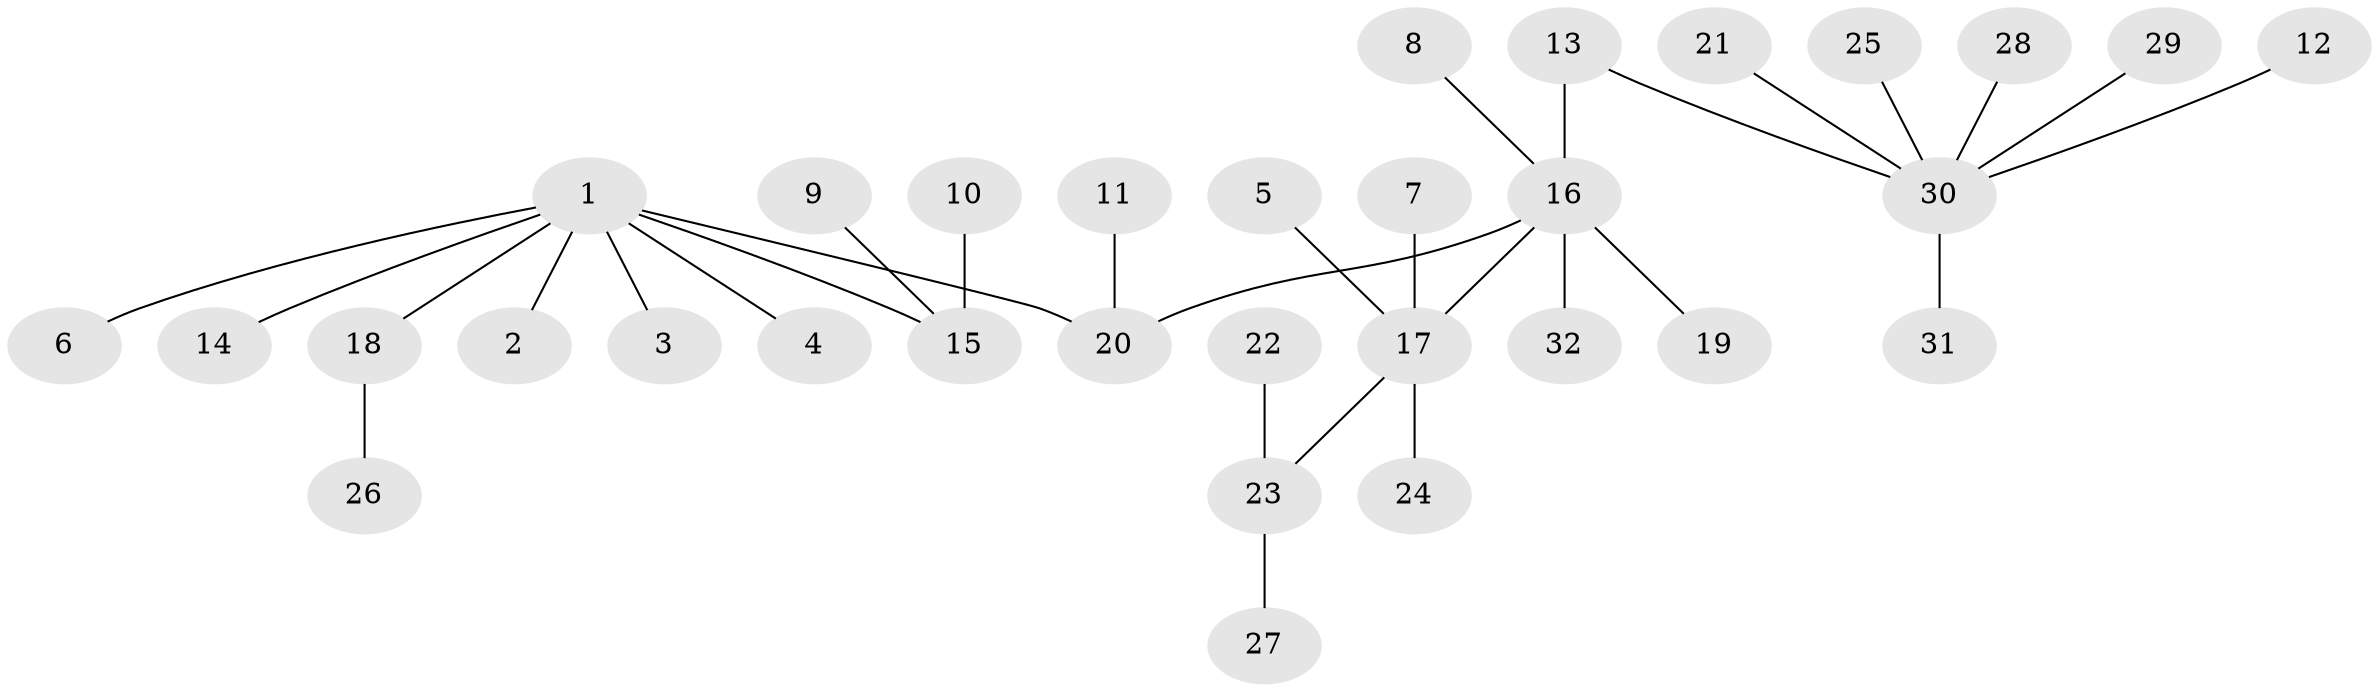 // original degree distribution, {6: 0.015625, 2: 0.1875, 3: 0.09375, 5: 0.046875, 1: 0.5625, 4: 0.078125, 7: 0.015625}
// Generated by graph-tools (version 1.1) at 2025/26/03/09/25 03:26:26]
// undirected, 32 vertices, 31 edges
graph export_dot {
graph [start="1"]
  node [color=gray90,style=filled];
  1;
  2;
  3;
  4;
  5;
  6;
  7;
  8;
  9;
  10;
  11;
  12;
  13;
  14;
  15;
  16;
  17;
  18;
  19;
  20;
  21;
  22;
  23;
  24;
  25;
  26;
  27;
  28;
  29;
  30;
  31;
  32;
  1 -- 2 [weight=1.0];
  1 -- 3 [weight=1.0];
  1 -- 4 [weight=1.0];
  1 -- 6 [weight=1.0];
  1 -- 14 [weight=1.0];
  1 -- 15 [weight=1.0];
  1 -- 18 [weight=1.0];
  1 -- 20 [weight=1.0];
  5 -- 17 [weight=1.0];
  7 -- 17 [weight=1.0];
  8 -- 16 [weight=1.0];
  9 -- 15 [weight=1.0];
  10 -- 15 [weight=1.0];
  11 -- 20 [weight=1.0];
  12 -- 30 [weight=1.0];
  13 -- 16 [weight=1.0];
  13 -- 30 [weight=1.0];
  16 -- 17 [weight=1.0];
  16 -- 19 [weight=1.0];
  16 -- 20 [weight=1.0];
  16 -- 32 [weight=1.0];
  17 -- 23 [weight=1.0];
  17 -- 24 [weight=1.0];
  18 -- 26 [weight=1.0];
  21 -- 30 [weight=1.0];
  22 -- 23 [weight=1.0];
  23 -- 27 [weight=1.0];
  25 -- 30 [weight=1.0];
  28 -- 30 [weight=1.0];
  29 -- 30 [weight=1.0];
  30 -- 31 [weight=1.0];
}
